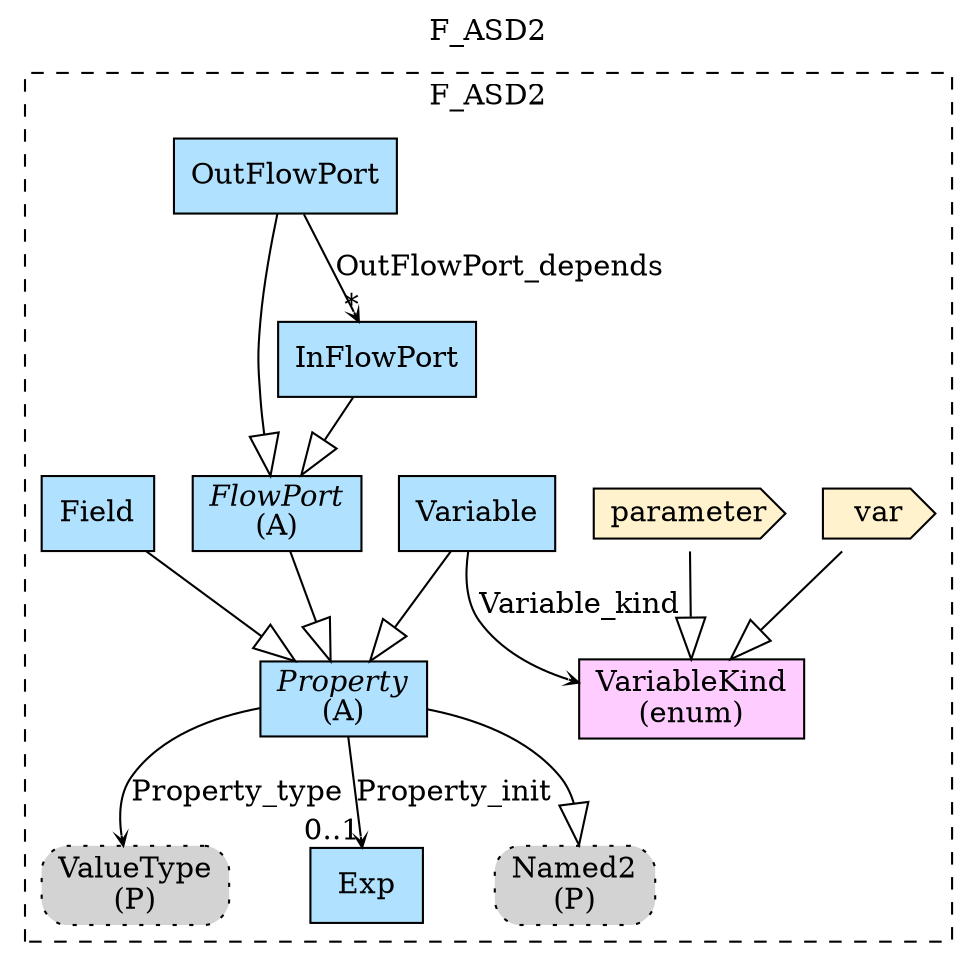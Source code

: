 digraph {graph[label=F_ASD2,labelloc=tl,labelfontsize=12];
subgraph cluster_F_ASD2{style=dashed;label=F_ASD2;
"var"[shape=cds,fillcolor="#FFF2CC",style = filled,label="var"];
"parameter"[shape=cds,fillcolor="#FFF2CC",style = filled,label="parameter"];
"VariableKind"[shape=record,fillcolor="#FFCCFF",style = filled,label="VariableKind\l(enum)"];
"PValueType"[shape=box,fillcolor=lightgray,style ="rounded,filled,dotted",label=<ValueType<br/>(P)>];
"Exp"[shape=record,fillcolor=lightskyblue1,style = filled,label="Exp"];
"PNamed2"[shape=box,fillcolor=lightgray,style ="rounded,filled,dotted",label=<Named2<br/>(P)>];
"Field"[shape=record,fillcolor=lightskyblue1,style = filled,label="Field"];
"Variable"[shape=record,fillcolor=lightskyblue1,style = filled,label="Variable"];
"Property"[shape=record,fillcolor=lightskyblue1,style = filled,label=<{<I>Property</I><br/>(A)}>];
"FlowPort"[shape=record,fillcolor=lightskyblue1,style = filled,label=<{<I>FlowPort</I><br/>(A)}>];
"OutFlowPort"[shape=record,fillcolor=lightskyblue1,style = filled,label="OutFlowPort"];
"InFlowPort"[shape=record,fillcolor=lightskyblue1,style = filled,label="InFlowPort"];

"var"->"VariableKind"[arrowhead=onormal,arrowsize=2.0];
"parameter"->"VariableKind"[arrowhead=onormal,arrowsize=2.0];
"Variable"->"VariableKind"[label="Variable_kind",arrowhead=vee,headlabel="",arrowsize=.5];
"Property"->"PValueType"[label="Property_type",arrowhead=vee,headlabel="",arrowsize=.5];
"Property"->"Exp"[label="Property_init",arrowhead=vee,headlabel="0..1",arrowsize=.5];
"Property"->"PNamed2"[arrowhead=onormal,arrowsize=2.0];
"Field"->"Property"[arrowhead=onormal,arrowsize=2.0];
"FlowPort"->"Property"[arrowhead=onormal,arrowsize=2.0];
"Variable"->"Property"[arrowhead=onormal,arrowsize=2.0];
"InFlowPort"->"FlowPort"[arrowhead=onormal,arrowsize=2.0];
"OutFlowPort"->"FlowPort"[arrowhead=onormal,arrowsize=2.0];
"OutFlowPort"->"InFlowPort"[label="OutFlowPort_depends",arrowhead=vee,headlabel="*",arrowsize=.5];

}


}